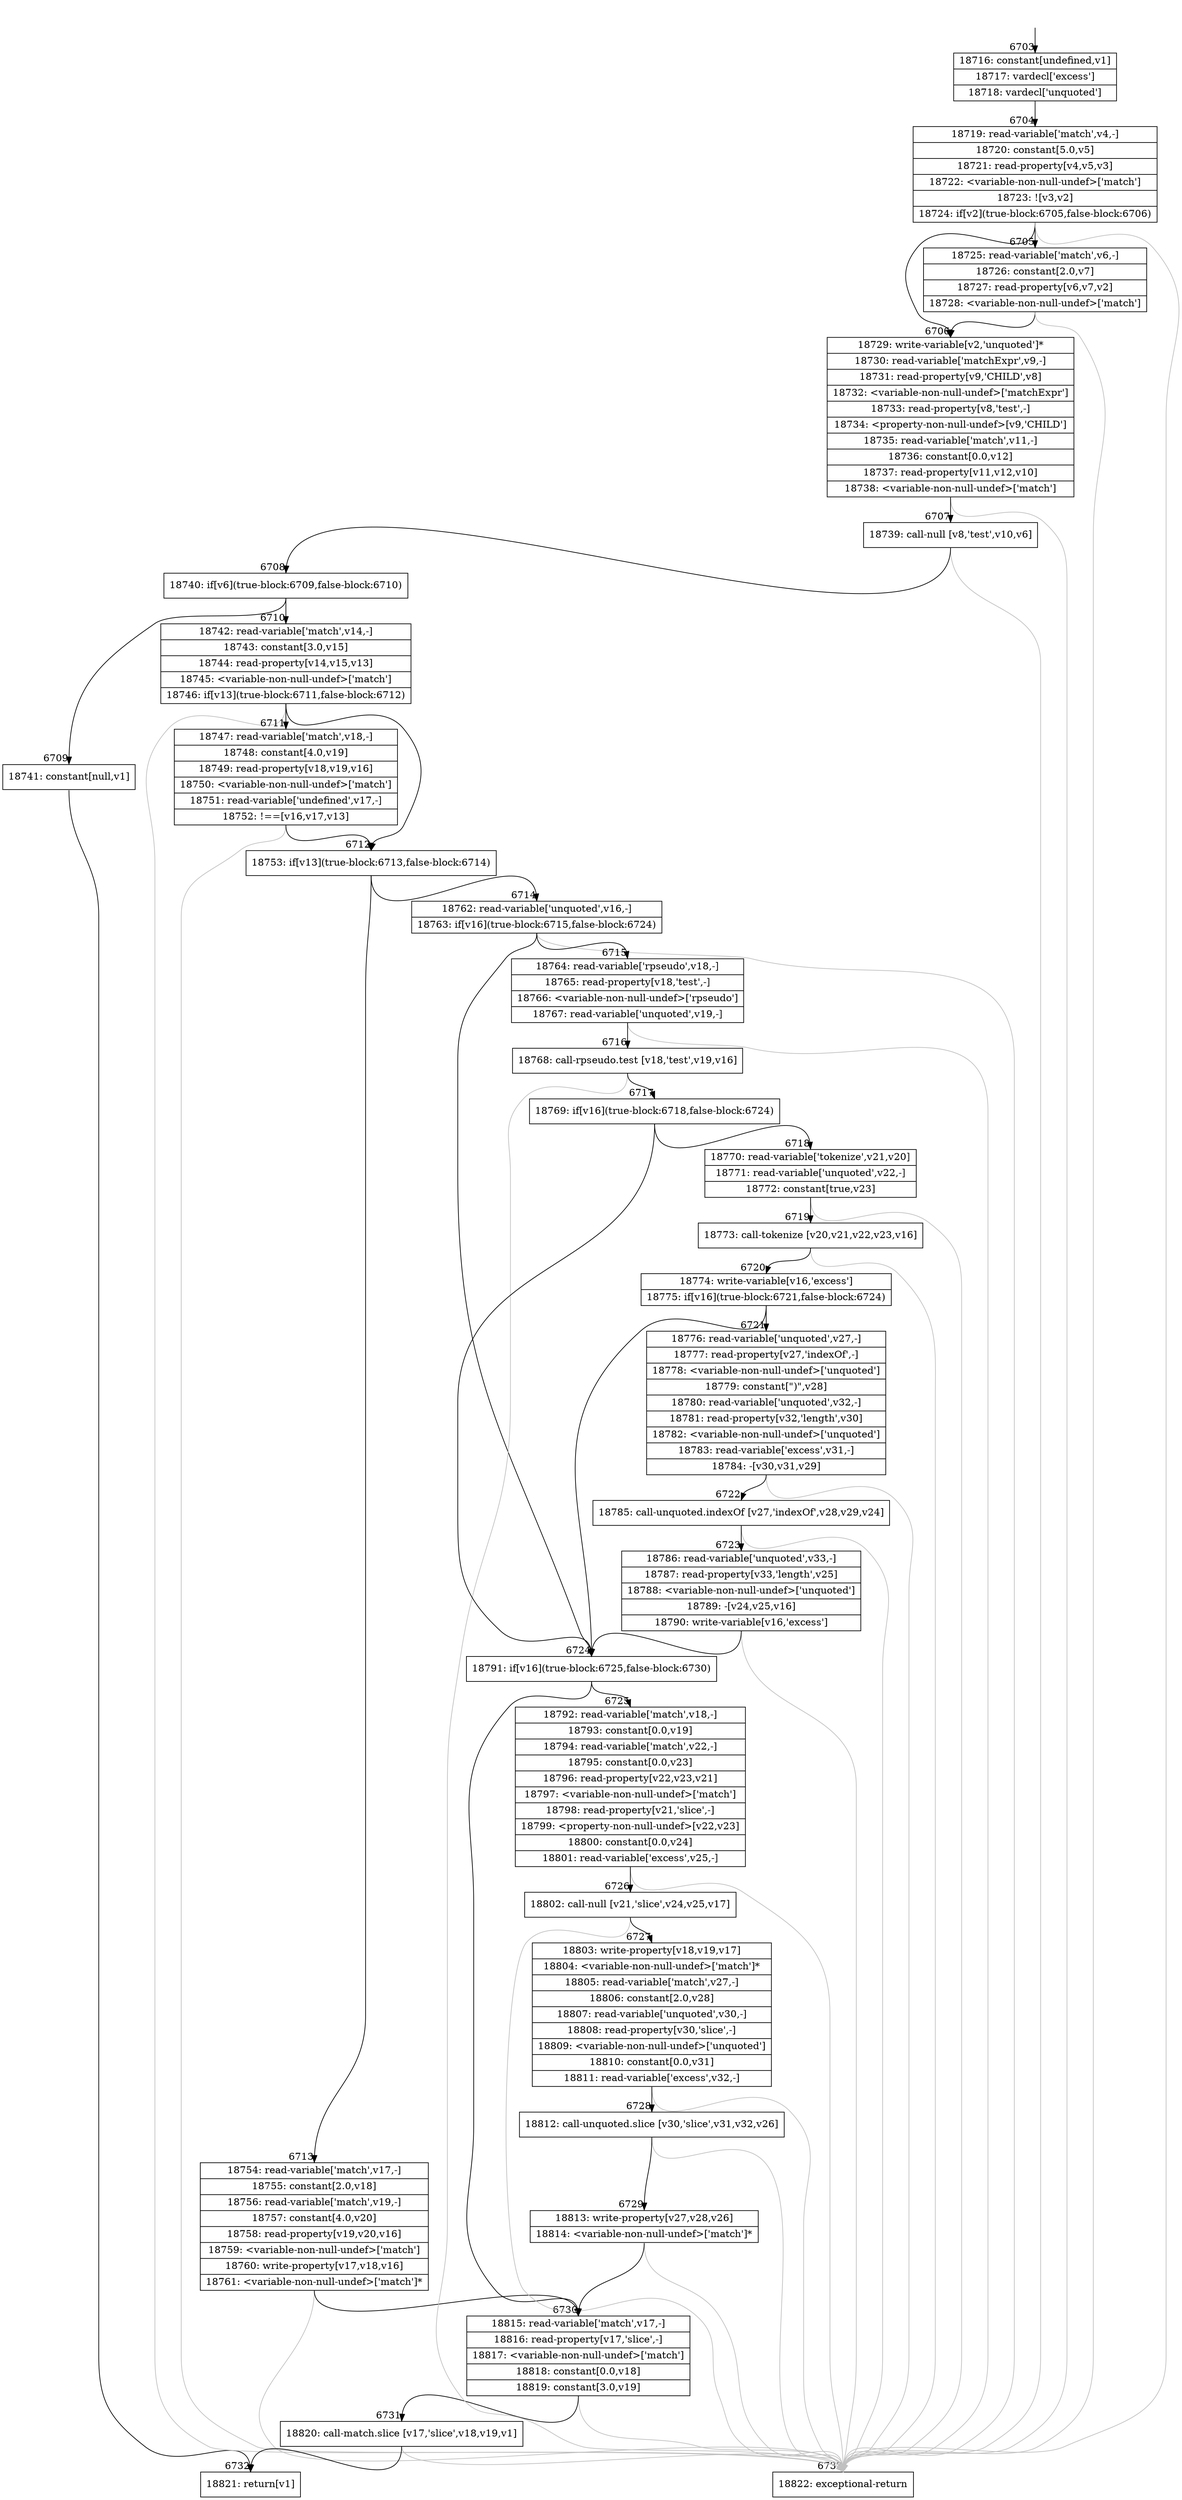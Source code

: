 digraph {
rankdir="TD"
BB_entry517[shape=none,label=""];
BB_entry517 -> BB6703 [tailport=s, headport=n, headlabel="    6703"]
BB6703 [shape=record label="{18716: constant[undefined,v1]|18717: vardecl['excess']|18718: vardecl['unquoted']}" ] 
BB6703 -> BB6704 [tailport=s, headport=n, headlabel="      6704"]
BB6704 [shape=record label="{18719: read-variable['match',v4,-]|18720: constant[5.0,v5]|18721: read-property[v4,v5,v3]|18722: \<variable-non-null-undef\>['match']|18723: ![v3,v2]|18724: if[v2](true-block:6705,false-block:6706)}" ] 
BB6704 -> BB6706 [tailport=s, headport=n, headlabel="      6706"]
BB6704 -> BB6705 [tailport=s, headport=n, headlabel="      6705"]
BB6704 -> BB6733 [tailport=s, headport=n, color=gray, headlabel="      6733"]
BB6705 [shape=record label="{18725: read-variable['match',v6,-]|18726: constant[2.0,v7]|18727: read-property[v6,v7,v2]|18728: \<variable-non-null-undef\>['match']}" ] 
BB6705 -> BB6706 [tailport=s, headport=n]
BB6705 -> BB6733 [tailport=s, headport=n, color=gray]
BB6706 [shape=record label="{18729: write-variable[v2,'unquoted']*|18730: read-variable['matchExpr',v9,-]|18731: read-property[v9,'CHILD',v8]|18732: \<variable-non-null-undef\>['matchExpr']|18733: read-property[v8,'test',-]|18734: \<property-non-null-undef\>[v9,'CHILD']|18735: read-variable['match',v11,-]|18736: constant[0.0,v12]|18737: read-property[v11,v12,v10]|18738: \<variable-non-null-undef\>['match']}" ] 
BB6706 -> BB6707 [tailport=s, headport=n, headlabel="      6707"]
BB6706 -> BB6733 [tailport=s, headport=n, color=gray]
BB6707 [shape=record label="{18739: call-null [v8,'test',v10,v6]}" ] 
BB6707 -> BB6708 [tailport=s, headport=n, headlabel="      6708"]
BB6707 -> BB6733 [tailport=s, headport=n, color=gray]
BB6708 [shape=record label="{18740: if[v6](true-block:6709,false-block:6710)}" ] 
BB6708 -> BB6709 [tailport=s, headport=n, headlabel="      6709"]
BB6708 -> BB6710 [tailport=s, headport=n, headlabel="      6710"]
BB6709 [shape=record label="{18741: constant[null,v1]}" ] 
BB6709 -> BB6732 [tailport=s, headport=n, headlabel="      6732"]
BB6710 [shape=record label="{18742: read-variable['match',v14,-]|18743: constant[3.0,v15]|18744: read-property[v14,v15,v13]|18745: \<variable-non-null-undef\>['match']|18746: if[v13](true-block:6711,false-block:6712)}" ] 
BB6710 -> BB6712 [tailport=s, headport=n, headlabel="      6712"]
BB6710 -> BB6711 [tailport=s, headport=n, headlabel="      6711"]
BB6710 -> BB6733 [tailport=s, headport=n, color=gray]
BB6711 [shape=record label="{18747: read-variable['match',v18,-]|18748: constant[4.0,v19]|18749: read-property[v18,v19,v16]|18750: \<variable-non-null-undef\>['match']|18751: read-variable['undefined',v17,-]|18752: !==[v16,v17,v13]}" ] 
BB6711 -> BB6712 [tailport=s, headport=n]
BB6711 -> BB6733 [tailport=s, headport=n, color=gray]
BB6712 [shape=record label="{18753: if[v13](true-block:6713,false-block:6714)}" ] 
BB6712 -> BB6713 [tailport=s, headport=n, headlabel="      6713"]
BB6712 -> BB6714 [tailport=s, headport=n, headlabel="      6714"]
BB6713 [shape=record label="{18754: read-variable['match',v17,-]|18755: constant[2.0,v18]|18756: read-variable['match',v19,-]|18757: constant[4.0,v20]|18758: read-property[v19,v20,v16]|18759: \<variable-non-null-undef\>['match']|18760: write-property[v17,v18,v16]|18761: \<variable-non-null-undef\>['match']*}" ] 
BB6713 -> BB6730 [tailport=s, headport=n, headlabel="      6730"]
BB6713 -> BB6733 [tailport=s, headport=n, color=gray]
BB6714 [shape=record label="{18762: read-variable['unquoted',v16,-]|18763: if[v16](true-block:6715,false-block:6724)}" ] 
BB6714 -> BB6724 [tailport=s, headport=n, headlabel="      6724"]
BB6714 -> BB6715 [tailport=s, headport=n, headlabel="      6715"]
BB6714 -> BB6733 [tailport=s, headport=n, color=gray]
BB6715 [shape=record label="{18764: read-variable['rpseudo',v18,-]|18765: read-property[v18,'test',-]|18766: \<variable-non-null-undef\>['rpseudo']|18767: read-variable['unquoted',v19,-]}" ] 
BB6715 -> BB6716 [tailport=s, headport=n, headlabel="      6716"]
BB6715 -> BB6733 [tailport=s, headport=n, color=gray]
BB6716 [shape=record label="{18768: call-rpseudo.test [v18,'test',v19,v16]}" ] 
BB6716 -> BB6717 [tailport=s, headport=n, headlabel="      6717"]
BB6716 -> BB6733 [tailport=s, headport=n, color=gray]
BB6717 [shape=record label="{18769: if[v16](true-block:6718,false-block:6724)}" ] 
BB6717 -> BB6724 [tailport=s, headport=n]
BB6717 -> BB6718 [tailport=s, headport=n, headlabel="      6718"]
BB6718 [shape=record label="{18770: read-variable['tokenize',v21,v20]|18771: read-variable['unquoted',v22,-]|18772: constant[true,v23]}" ] 
BB6718 -> BB6719 [tailport=s, headport=n, headlabel="      6719"]
BB6718 -> BB6733 [tailport=s, headport=n, color=gray]
BB6719 [shape=record label="{18773: call-tokenize [v20,v21,v22,v23,v16]}" ] 
BB6719 -> BB6720 [tailport=s, headport=n, headlabel="      6720"]
BB6719 -> BB6733 [tailport=s, headport=n, color=gray]
BB6720 [shape=record label="{18774: write-variable[v16,'excess']|18775: if[v16](true-block:6721,false-block:6724)}" ] 
BB6720 -> BB6724 [tailport=s, headport=n]
BB6720 -> BB6721 [tailport=s, headport=n, headlabel="      6721"]
BB6721 [shape=record label="{18776: read-variable['unquoted',v27,-]|18777: read-property[v27,'indexOf',-]|18778: \<variable-non-null-undef\>['unquoted']|18779: constant[\")\",v28]|18780: read-variable['unquoted',v32,-]|18781: read-property[v32,'length',v30]|18782: \<variable-non-null-undef\>['unquoted']|18783: read-variable['excess',v31,-]|18784: -[v30,v31,v29]}" ] 
BB6721 -> BB6722 [tailport=s, headport=n, headlabel="      6722"]
BB6721 -> BB6733 [tailport=s, headport=n, color=gray]
BB6722 [shape=record label="{18785: call-unquoted.indexOf [v27,'indexOf',v28,v29,v24]}" ] 
BB6722 -> BB6723 [tailport=s, headport=n, headlabel="      6723"]
BB6722 -> BB6733 [tailport=s, headport=n, color=gray]
BB6723 [shape=record label="{18786: read-variable['unquoted',v33,-]|18787: read-property[v33,'length',v25]|18788: \<variable-non-null-undef\>['unquoted']|18789: -[v24,v25,v16]|18790: write-variable[v16,'excess']}" ] 
BB6723 -> BB6724 [tailport=s, headport=n]
BB6723 -> BB6733 [tailport=s, headport=n, color=gray]
BB6724 [shape=record label="{18791: if[v16](true-block:6725,false-block:6730)}" ] 
BB6724 -> BB6725 [tailport=s, headport=n, headlabel="      6725"]
BB6724 -> BB6730 [tailport=s, headport=n]
BB6725 [shape=record label="{18792: read-variable['match',v18,-]|18793: constant[0.0,v19]|18794: read-variable['match',v22,-]|18795: constant[0.0,v23]|18796: read-property[v22,v23,v21]|18797: \<variable-non-null-undef\>['match']|18798: read-property[v21,'slice',-]|18799: \<property-non-null-undef\>[v22,v23]|18800: constant[0.0,v24]|18801: read-variable['excess',v25,-]}" ] 
BB6725 -> BB6726 [tailport=s, headport=n, headlabel="      6726"]
BB6725 -> BB6733 [tailport=s, headport=n, color=gray]
BB6726 [shape=record label="{18802: call-null [v21,'slice',v24,v25,v17]}" ] 
BB6726 -> BB6727 [tailport=s, headport=n, headlabel="      6727"]
BB6726 -> BB6733 [tailport=s, headport=n, color=gray]
BB6727 [shape=record label="{18803: write-property[v18,v19,v17]|18804: \<variable-non-null-undef\>['match']*|18805: read-variable['match',v27,-]|18806: constant[2.0,v28]|18807: read-variable['unquoted',v30,-]|18808: read-property[v30,'slice',-]|18809: \<variable-non-null-undef\>['unquoted']|18810: constant[0.0,v31]|18811: read-variable['excess',v32,-]}" ] 
BB6727 -> BB6728 [tailport=s, headport=n, headlabel="      6728"]
BB6727 -> BB6733 [tailport=s, headport=n, color=gray]
BB6728 [shape=record label="{18812: call-unquoted.slice [v30,'slice',v31,v32,v26]}" ] 
BB6728 -> BB6729 [tailport=s, headport=n, headlabel="      6729"]
BB6728 -> BB6733 [tailport=s, headport=n, color=gray]
BB6729 [shape=record label="{18813: write-property[v27,v28,v26]|18814: \<variable-non-null-undef\>['match']*}" ] 
BB6729 -> BB6730 [tailport=s, headport=n]
BB6729 -> BB6733 [tailport=s, headport=n, color=gray]
BB6730 [shape=record label="{18815: read-variable['match',v17,-]|18816: read-property[v17,'slice',-]|18817: \<variable-non-null-undef\>['match']|18818: constant[0.0,v18]|18819: constant[3.0,v19]}" ] 
BB6730 -> BB6731 [tailport=s, headport=n, headlabel="      6731"]
BB6730 -> BB6733 [tailport=s, headport=n, color=gray]
BB6731 [shape=record label="{18820: call-match.slice [v17,'slice',v18,v19,v1]}" ] 
BB6731 -> BB6732 [tailport=s, headport=n]
BB6731 -> BB6733 [tailport=s, headport=n, color=gray]
BB6732 [shape=record label="{18821: return[v1]}" ] 
BB6733 [shape=record label="{18822: exceptional-return}" ] 
//#$~ 5362
}
